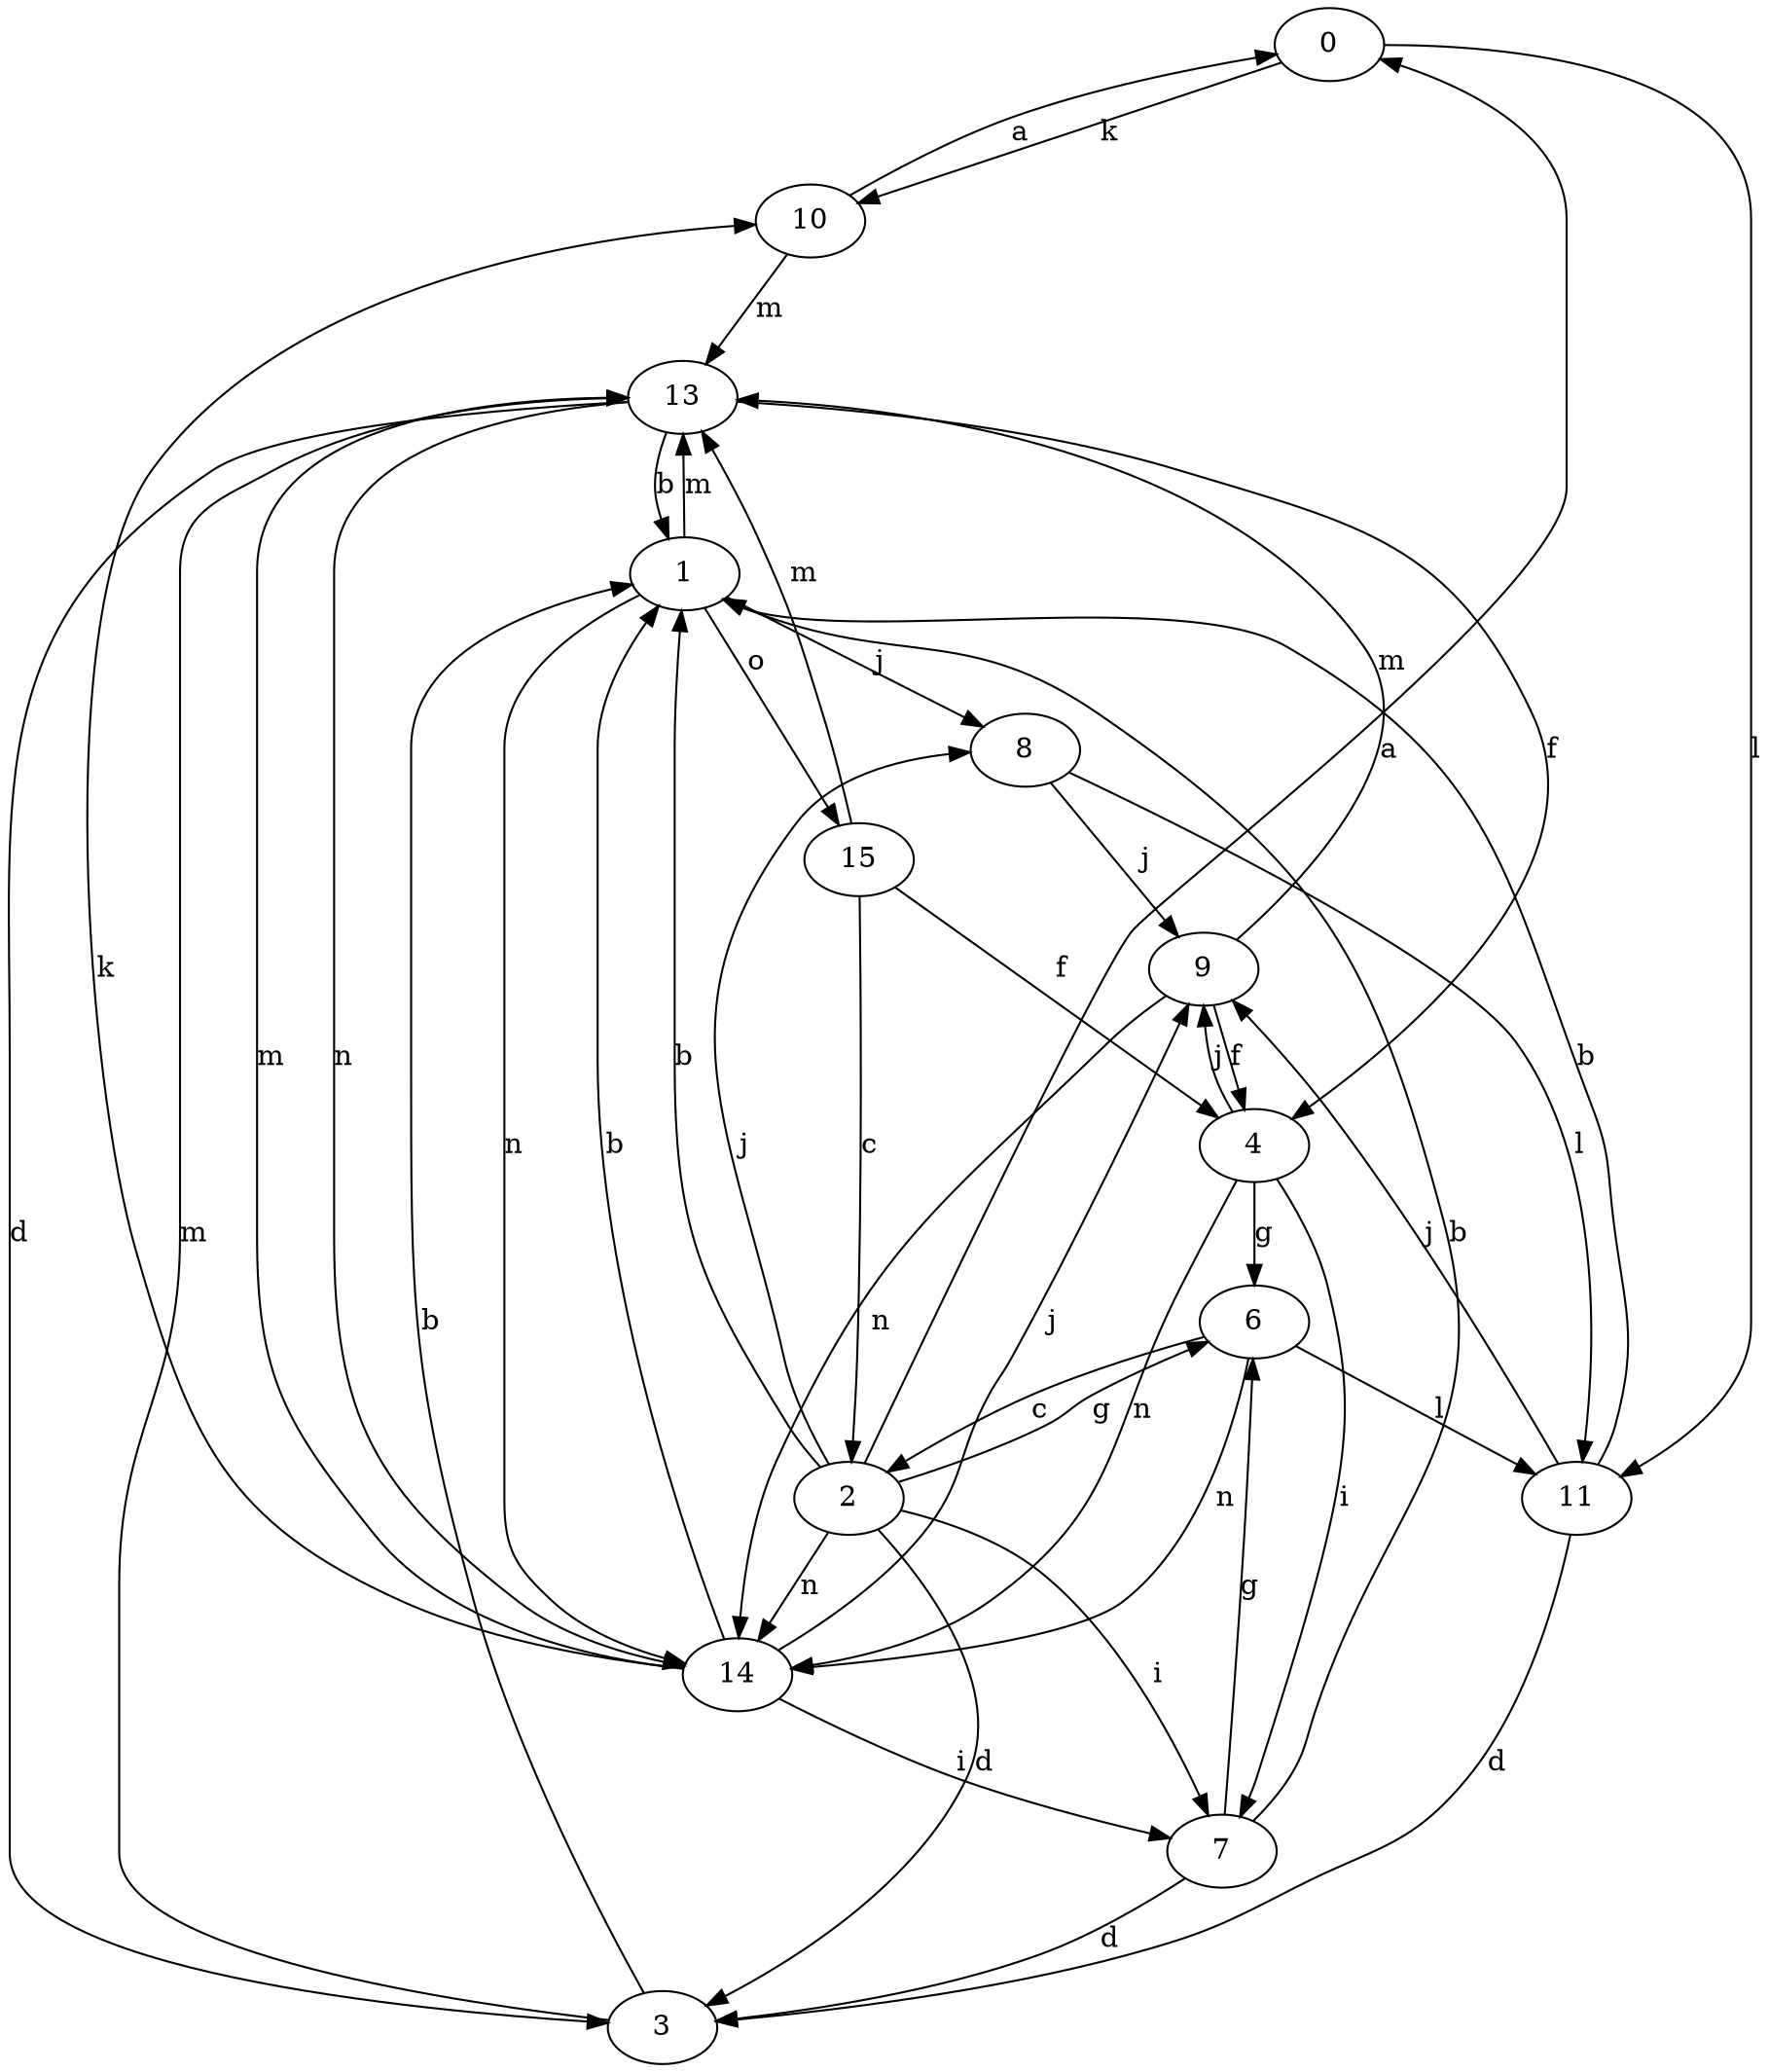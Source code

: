 strict digraph  {
0;
1;
2;
3;
4;
6;
7;
8;
9;
10;
11;
13;
14;
15;
0 -> 10  [label=k];
0 -> 11  [label=l];
1 -> 8  [label=j];
1 -> 13  [label=m];
1 -> 14  [label=n];
1 -> 15  [label=o];
2 -> 0  [label=a];
2 -> 1  [label=b];
2 -> 3  [label=d];
2 -> 6  [label=g];
2 -> 7  [label=i];
2 -> 8  [label=j];
2 -> 14  [label=n];
3 -> 1  [label=b];
3 -> 13  [label=m];
4 -> 6  [label=g];
4 -> 7  [label=i];
4 -> 9  [label=j];
4 -> 14  [label=n];
6 -> 2  [label=c];
6 -> 11  [label=l];
6 -> 14  [label=n];
7 -> 1  [label=b];
7 -> 3  [label=d];
7 -> 6  [label=g];
8 -> 9  [label=j];
8 -> 11  [label=l];
9 -> 4  [label=f];
9 -> 13  [label=m];
9 -> 14  [label=n];
10 -> 0  [label=a];
10 -> 13  [label=m];
11 -> 1  [label=b];
11 -> 3  [label=d];
11 -> 9  [label=j];
13 -> 1  [label=b];
13 -> 3  [label=d];
13 -> 4  [label=f];
13 -> 14  [label=n];
14 -> 1  [label=b];
14 -> 7  [label=i];
14 -> 9  [label=j];
14 -> 10  [label=k];
14 -> 13  [label=m];
15 -> 2  [label=c];
15 -> 4  [label=f];
15 -> 13  [label=m];
}
